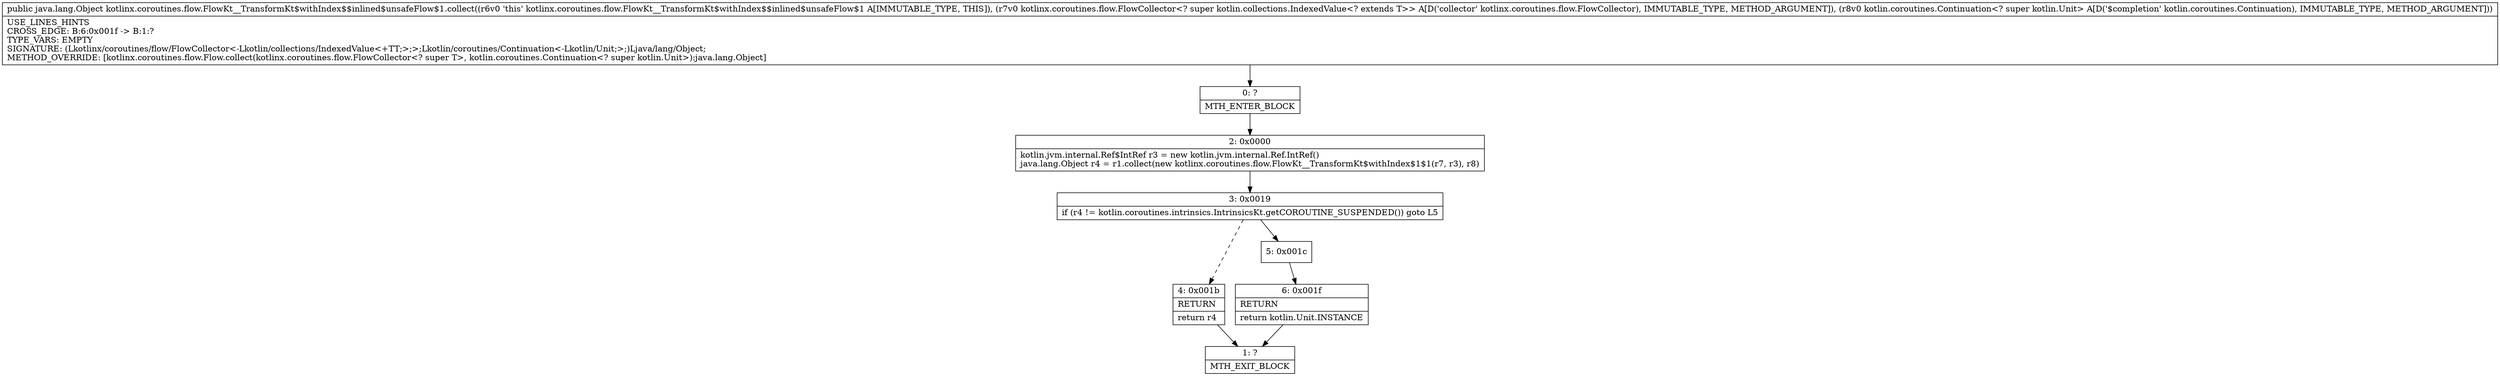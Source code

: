 digraph "CFG forkotlinx.coroutines.flow.FlowKt__TransformKt$withIndex$$inlined$unsafeFlow$1.collect(Lkotlinx\/coroutines\/flow\/FlowCollector;Lkotlin\/coroutines\/Continuation;)Ljava\/lang\/Object;" {
Node_0 [shape=record,label="{0\:\ ?|MTH_ENTER_BLOCK\l}"];
Node_2 [shape=record,label="{2\:\ 0x0000|kotlin.jvm.internal.Ref$IntRef r3 = new kotlin.jvm.internal.Ref.IntRef()\ljava.lang.Object r4 = r1.collect(new kotlinx.coroutines.flow.FlowKt__TransformKt$withIndex$1$1(r7, r3), r8)\l}"];
Node_3 [shape=record,label="{3\:\ 0x0019|if (r4 != kotlin.coroutines.intrinsics.IntrinsicsKt.getCOROUTINE_SUSPENDED()) goto L5\l}"];
Node_4 [shape=record,label="{4\:\ 0x001b|RETURN\l|return r4\l}"];
Node_1 [shape=record,label="{1\:\ ?|MTH_EXIT_BLOCK\l}"];
Node_5 [shape=record,label="{5\:\ 0x001c}"];
Node_6 [shape=record,label="{6\:\ 0x001f|RETURN\l|return kotlin.Unit.INSTANCE\l}"];
MethodNode[shape=record,label="{public java.lang.Object kotlinx.coroutines.flow.FlowKt__TransformKt$withIndex$$inlined$unsafeFlow$1.collect((r6v0 'this' kotlinx.coroutines.flow.FlowKt__TransformKt$withIndex$$inlined$unsafeFlow$1 A[IMMUTABLE_TYPE, THIS]), (r7v0 kotlinx.coroutines.flow.FlowCollector\<? super kotlin.collections.IndexedValue\<? extends T\>\> A[D('collector' kotlinx.coroutines.flow.FlowCollector), IMMUTABLE_TYPE, METHOD_ARGUMENT]), (r8v0 kotlin.coroutines.Continuation\<? super kotlin.Unit\> A[D('$completion' kotlin.coroutines.Continuation), IMMUTABLE_TYPE, METHOD_ARGUMENT]))  | USE_LINES_HINTS\lCROSS_EDGE: B:6:0x001f \-\> B:1:?\lTYPE_VARS: EMPTY\lSIGNATURE: (Lkotlinx\/coroutines\/flow\/FlowCollector\<\-Lkotlin\/collections\/IndexedValue\<+TT;\>;\>;Lkotlin\/coroutines\/Continuation\<\-Lkotlin\/Unit;\>;)Ljava\/lang\/Object;\lMETHOD_OVERRIDE: [kotlinx.coroutines.flow.Flow.collect(kotlinx.coroutines.flow.FlowCollector\<? super T\>, kotlin.coroutines.Continuation\<? super kotlin.Unit\>):java.lang.Object]\l}"];
MethodNode -> Node_0;Node_0 -> Node_2;
Node_2 -> Node_3;
Node_3 -> Node_4[style=dashed];
Node_3 -> Node_5;
Node_4 -> Node_1;
Node_5 -> Node_6;
Node_6 -> Node_1;
}

